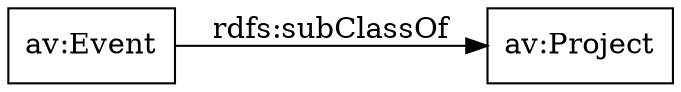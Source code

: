 digraph ar2dtool_diagram { 
rankdir=LR;
size="1000"
node [shape = rectangle, color="black"]; "av:Event" ; /*classes style*/
	"av:Event" -> "av:Project" [ label = "rdfs:subClassOf" ];

}
